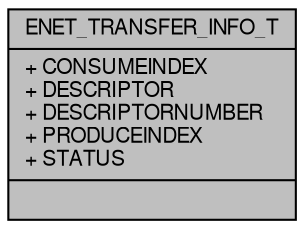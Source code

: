 digraph "ENET_TRANSFER_INFO_T"
{
  edge [fontname="FreeSans",fontsize="10",labelfontname="FreeSans",labelfontsize="10"];
  node [fontname="FreeSans",fontsize="10",shape=record];
  Node1 [label="{ENET_TRANSFER_INFO_T\n|+ CONSUMEINDEX\l+ DESCRIPTOR\l+ DESCRIPTORNUMBER\l+ PRODUCEINDEX\l+ STATUS\l|}",height=0.2,width=0.4,color="black", fillcolor="grey75", style="filled", fontcolor="black"];
}
